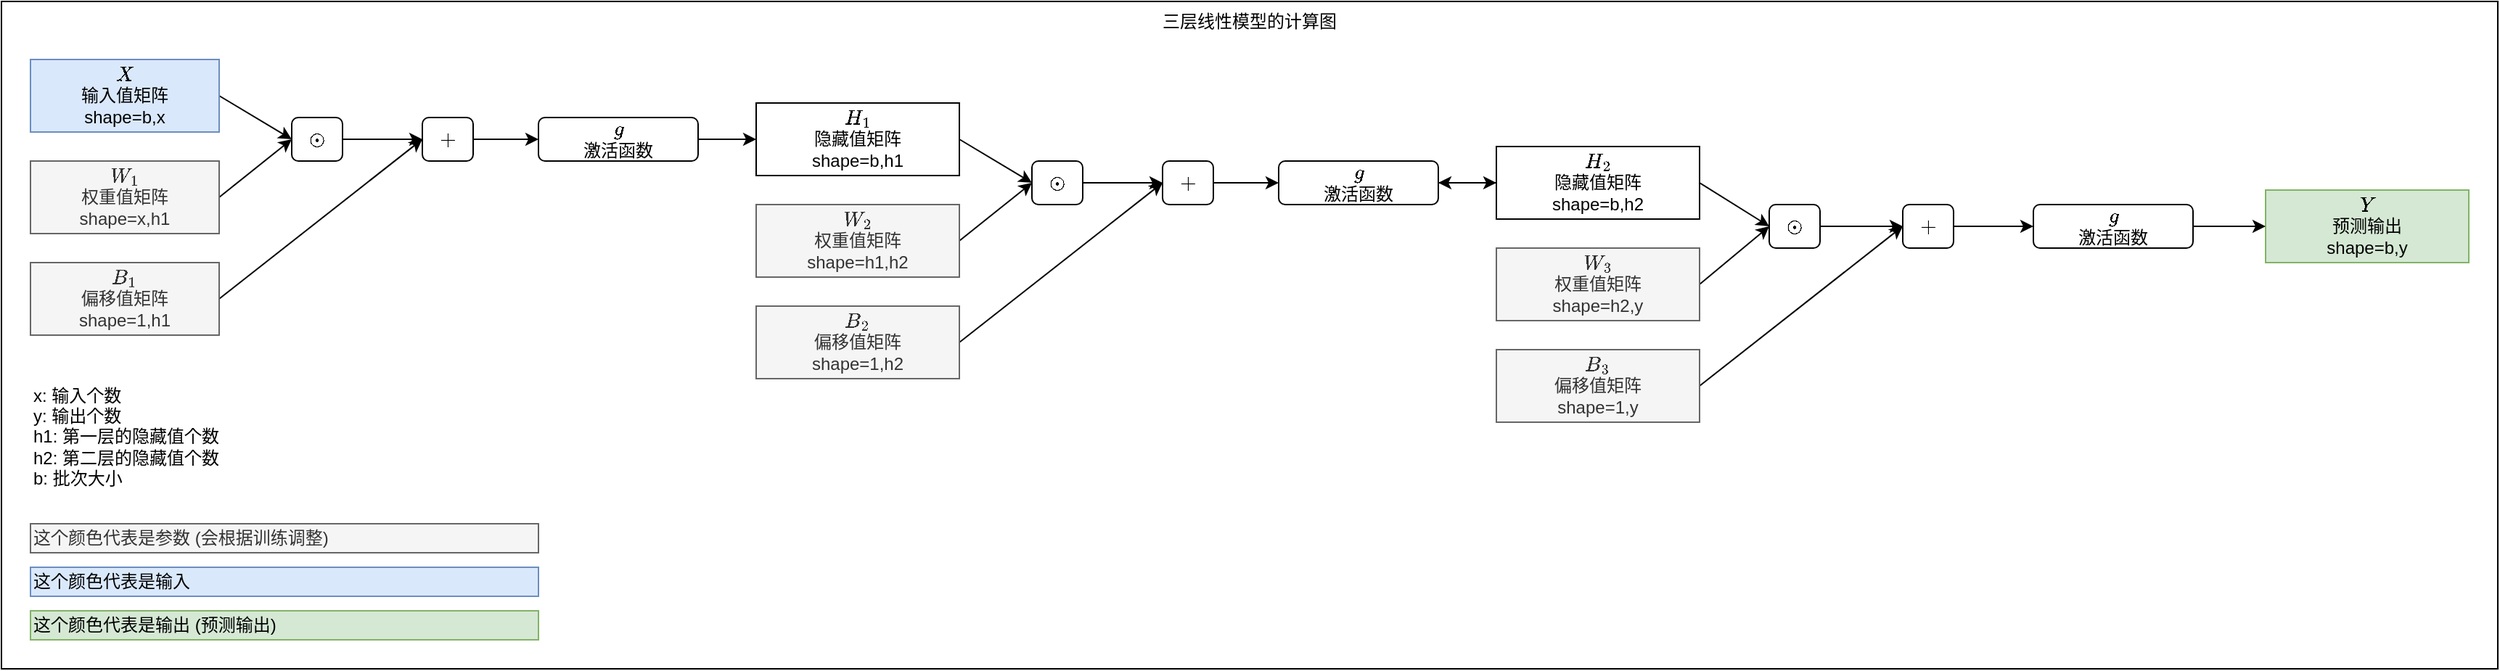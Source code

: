 <mxfile version="12.9.3" type="device"><diagram id="Z76twyX6353hD2i5-Gm8" name="Page-1"><mxGraphModel dx="946" dy="608" grid="1" gridSize="10" guides="1" tooltips="1" connect="1" arrows="1" fold="1" page="1" pageScale="1" pageWidth="850" pageHeight="1100" math="1" shadow="0"><root><mxCell id="0"/><mxCell id="1" parent="0"/><mxCell id="bg-GJEDHr-ZJd9hM72yg-24" value="三层线性模型的计算图" style="rounded=0;whiteSpace=wrap;html=1;align=center;verticalAlign=top;" parent="1" vertex="1"><mxGeometry x="40" y="40" width="1720" height="460" as="geometry"/></mxCell><mxCell id="bg-GJEDHr-ZJd9hM72yg-14" style="edgeStyle=none;rounded=0;orthogonalLoop=1;jettySize=auto;html=1;exitX=1;exitY=0.5;exitDx=0;exitDy=0;entryX=0;entryY=0.5;entryDx=0;entryDy=0;" parent="1" source="bg-GJEDHr-ZJd9hM72yg-4" target="bg-GJEDHr-ZJd9hM72yg-12" edge="1"><mxGeometry relative="1" as="geometry"/></mxCell><mxCell id="bg-GJEDHr-ZJd9hM72yg-4" value="`odot`" style="rounded=1;whiteSpace=wrap;html=1;" parent="1" vertex="1"><mxGeometry x="240" y="120" width="35" height="30" as="geometry"/></mxCell><mxCell id="bg-GJEDHr-ZJd9hM72yg-9" style="rounded=0;orthogonalLoop=1;jettySize=auto;html=1;exitX=1;exitY=0.5;exitDx=0;exitDy=0;entryX=0;entryY=0.5;entryDx=0;entryDy=0;" parent="1" source="bg-GJEDHr-ZJd9hM72yg-7" target="bg-GJEDHr-ZJd9hM72yg-4" edge="1"><mxGeometry relative="1" as="geometry"/></mxCell><mxCell id="bg-GJEDHr-ZJd9hM72yg-7" value="`X`&lt;br&gt;输入值矩阵&lt;br&gt;shape=b,x" style="rounded=0;whiteSpace=wrap;html=1;fillColor=#dae8fc;strokeColor=#6c8ebf;" parent="1" vertex="1"><mxGeometry x="60" y="80" width="130" height="50" as="geometry"/></mxCell><mxCell id="bg-GJEDHr-ZJd9hM72yg-11" style="edgeStyle=none;rounded=0;orthogonalLoop=1;jettySize=auto;html=1;exitX=1;exitY=0.5;exitDx=0;exitDy=0;entryX=0;entryY=0.5;entryDx=0;entryDy=0;" parent="1" source="bg-GJEDHr-ZJd9hM72yg-8" target="bg-GJEDHr-ZJd9hM72yg-4" edge="1"><mxGeometry relative="1" as="geometry"/></mxCell><mxCell id="bg-GJEDHr-ZJd9hM72yg-8" value="`W_1`&lt;br&gt;权重值矩阵&lt;br&gt;shape=x,h1" style="rounded=0;whiteSpace=wrap;html=1;glass=0;fillColor=#f5f5f5;strokeColor=#666666;fontColor=#333333;" parent="1" vertex="1"><mxGeometry x="60" y="150" width="130" height="50" as="geometry"/></mxCell><mxCell id="bg-GJEDHr-ZJd9hM72yg-13" style="edgeStyle=none;rounded=0;orthogonalLoop=1;jettySize=auto;html=1;exitX=1;exitY=0.5;exitDx=0;exitDy=0;entryX=0;entryY=0.5;entryDx=0;entryDy=0;" parent="1" source="bg-GJEDHr-ZJd9hM72yg-10" target="bg-GJEDHr-ZJd9hM72yg-12" edge="1"><mxGeometry relative="1" as="geometry"/></mxCell><mxCell id="bg-GJEDHr-ZJd9hM72yg-10" value="`B_1`&lt;br&gt;偏移值矩阵&lt;br&gt;shape=1,h1" style="rounded=0;whiteSpace=wrap;html=1;fillColor=#f5f5f5;strokeColor=#666666;fontColor=#333333;" parent="1" vertex="1"><mxGeometry x="60" y="220" width="130" height="50" as="geometry"/></mxCell><mxCell id="bg-GJEDHr-ZJd9hM72yg-19" style="edgeStyle=none;rounded=0;orthogonalLoop=1;jettySize=auto;html=1;exitX=1;exitY=0.5;exitDx=0;exitDy=0;entryX=0;entryY=0.5;entryDx=0;entryDy=0;" parent="1" source="bg-GJEDHr-ZJd9hM72yg-12" target="bg-GJEDHr-ZJd9hM72yg-26" edge="1"><mxGeometry relative="1" as="geometry"/></mxCell><mxCell id="bg-GJEDHr-ZJd9hM72yg-12" value="`+`" style="rounded=1;whiteSpace=wrap;html=1;" parent="1" vertex="1"><mxGeometry x="330" y="120" width="35" height="30" as="geometry"/></mxCell><mxCell id="YS35O92XSJqRHR133_rY-13" style="rounded=0;orthogonalLoop=1;jettySize=auto;html=1;exitX=1;exitY=0.5;exitDx=0;exitDy=0;align=left;entryX=0;entryY=0.5;entryDx=0;entryDy=0;" parent="1" source="bg-GJEDHr-ZJd9hM72yg-26" target="YS35O92XSJqRHR133_rY-12" edge="1"><mxGeometry relative="1" as="geometry"><mxPoint x="520.0" y="165" as="sourcePoint"/></mxGeometry></mxCell><mxCell id="bg-GJEDHr-ZJd9hM72yg-26" value="`g`&lt;br&gt;激活函数" style="rounded=1;whiteSpace=wrap;html=1;align=center;" parent="1" vertex="1"><mxGeometry x="410" y="120" width="110" height="30" as="geometry"/></mxCell><mxCell id="YS35O92XSJqRHR133_rY-4" value="x: 输入个数&lt;br&gt;y: 输出个数&lt;br&gt;h1: 第一层的隐藏值个数&lt;br&gt;h2: 第二层的隐藏值个数&lt;br&gt;b: 批次大小" style="text;html=1;strokeColor=none;fillColor=none;align=left;verticalAlign=middle;whiteSpace=wrap;rounded=0;" parent="1" vertex="1"><mxGeometry x="60" y="300" width="180" height="80" as="geometry"/></mxCell><mxCell id="YS35O92XSJqRHR133_rY-6" style="edgeStyle=none;rounded=0;orthogonalLoop=1;jettySize=auto;html=1;exitX=1;exitY=0.5;exitDx=0;exitDy=0;" parent="1" source="YS35O92XSJqRHR133_rY-25" edge="1"><mxGeometry relative="1" as="geometry"><mxPoint x="1090" y="165" as="sourcePoint"/><mxPoint x="1070" y="165" as="targetPoint"/></mxGeometry></mxCell><mxCell id="YS35O92XSJqRHR133_rY-18" style="edgeStyle=none;rounded=0;orthogonalLoop=1;jettySize=auto;html=1;exitX=1;exitY=0.5;exitDx=0;exitDy=0;entryX=0;entryY=0.5;entryDx=0;entryDy=0;align=left;" parent="1" source="YS35O92XSJqRHR133_rY-12" target="YS35O92XSJqRHR133_rY-20" edge="1"><mxGeometry relative="1" as="geometry"><mxPoint x="750" y="167.5" as="targetPoint"/></mxGeometry></mxCell><mxCell id="YS35O92XSJqRHR133_rY-12" value="`H_1`&lt;br&gt;隐藏值矩阵&lt;br&gt;shape=b,h1" style="rounded=0;whiteSpace=wrap;html=1;" parent="1" vertex="1"><mxGeometry x="560" y="110" width="140" height="50" as="geometry"/></mxCell><mxCell id="YS35O92XSJqRHR133_rY-19" style="edgeStyle=none;rounded=0;orthogonalLoop=1;jettySize=auto;html=1;exitX=1;exitY=0.5;exitDx=0;exitDy=0;entryX=0;entryY=0.5;entryDx=0;entryDy=0;align=left;" parent="1" source="YS35O92XSJqRHR133_rY-15" target="YS35O92XSJqRHR133_rY-20" edge="1"><mxGeometry relative="1" as="geometry"><mxPoint x="750" y="167.5" as="targetPoint"/></mxGeometry></mxCell><mxCell id="YS35O92XSJqRHR133_rY-15" value="`W_2`&lt;br&gt;权重值矩阵&lt;br&gt;shape=h1,h2" style="rounded=0;whiteSpace=wrap;html=1;fillColor=#f5f5f5;strokeColor=#666666;fontColor=#333333;" parent="1" vertex="1"><mxGeometry x="560" y="180" width="140" height="50" as="geometry"/></mxCell><mxCell id="YS35O92XSJqRHR133_rY-23" style="edgeStyle=none;rounded=0;orthogonalLoop=1;jettySize=auto;html=1;exitX=1;exitY=0.5;exitDx=0;exitDy=0;align=left;entryX=0;entryY=0.5;entryDx=0;entryDy=0;" parent="1" source="YS35O92XSJqRHR133_rY-16" target="YS35O92XSJqRHR133_rY-21" edge="1"><mxGeometry relative="1" as="geometry"><mxPoint x="840" y="170" as="targetPoint"/></mxGeometry></mxCell><mxCell id="YS35O92XSJqRHR133_rY-16" value="`B_2`&lt;br&gt;偏移值矩阵&lt;br&gt;shape=1,h2" style="rounded=0;whiteSpace=wrap;html=1;fillColor=#f5f5f5;strokeColor=#666666;fontColor=#333333;" parent="1" vertex="1"><mxGeometry x="560" y="250" width="140" height="50" as="geometry"/></mxCell><mxCell id="YS35O92XSJqRHR133_rY-22" style="edgeStyle=none;rounded=0;orthogonalLoop=1;jettySize=auto;html=1;exitX=1;exitY=0.5;exitDx=0;exitDy=0;entryX=0;entryY=0.5;entryDx=0;entryDy=0;align=left;" parent="1" source="YS35O92XSJqRHR133_rY-20" target="YS35O92XSJqRHR133_rY-21" edge="1"><mxGeometry relative="1" as="geometry"/></mxCell><mxCell id="YS35O92XSJqRHR133_rY-20" value="`odot`" style="rounded=1;whiteSpace=wrap;html=1;" parent="1" vertex="1"><mxGeometry x="750" y="150" width="35" height="30" as="geometry"/></mxCell><mxCell id="YS35O92XSJqRHR133_rY-26" style="edgeStyle=none;rounded=0;orthogonalLoop=1;jettySize=auto;html=1;exitX=1;exitY=0.5;exitDx=0;exitDy=0;entryX=0;entryY=0.5;entryDx=0;entryDy=0;align=left;" parent="1" source="YS35O92XSJqRHR133_rY-21" target="YS35O92XSJqRHR133_rY-25" edge="1"><mxGeometry relative="1" as="geometry"/></mxCell><mxCell id="YS35O92XSJqRHR133_rY-21" value="`+`" style="rounded=1;whiteSpace=wrap;html=1;" parent="1" vertex="1"><mxGeometry x="840" y="150" width="35" height="30" as="geometry"/></mxCell><mxCell id="YS35O92XSJqRHR133_rY-25" value="`g`&lt;br&gt;激活函数" style="rounded=1;whiteSpace=wrap;html=1;align=center;" parent="1" vertex="1"><mxGeometry x="920" y="150" width="110" height="30" as="geometry"/></mxCell><mxCell id="x4bX4eQ3FNOd3BKN3e32-1" value="`Y`&lt;br&gt;预测输出&lt;br&gt;shape=b,y" style="rounded=0;whiteSpace=wrap;html=1;fillColor=#d5e8d4;strokeColor=#82b366;" parent="1" vertex="1"><mxGeometry x="1600" y="170" width="140" height="50" as="geometry"/></mxCell><mxCell id="x4bX4eQ3FNOd3BKN3e32-3" value="" style="edgeStyle=orthogonalEdgeStyle;rounded=0;orthogonalLoop=1;jettySize=auto;html=1;exitX=0;exitY=0.5;exitDx=0;exitDy=0;" parent="1" source="x4bX4eQ3FNOd3BKN3e32-2" target="YS35O92XSJqRHR133_rY-25" edge="1"><mxGeometry relative="1" as="geometry"/></mxCell><mxCell id="x4bX4eQ3FNOd3BKN3e32-7" style="rounded=0;orthogonalLoop=1;jettySize=auto;html=1;exitX=1;exitY=0.5;exitDx=0;exitDy=0;entryX=0;entryY=0.5;entryDx=0;entryDy=0;" parent="1" source="x4bX4eQ3FNOd3BKN3e32-2" target="x4bX4eQ3FNOd3BKN3e32-6" edge="1"><mxGeometry relative="1" as="geometry"/></mxCell><mxCell id="x4bX4eQ3FNOd3BKN3e32-2" value="`H_2`&lt;br&gt;隐藏值矩阵&lt;br&gt;shape=b,h2" style="rounded=0;whiteSpace=wrap;html=1;" parent="1" vertex="1"><mxGeometry x="1070" y="140" width="140" height="50" as="geometry"/></mxCell><mxCell id="x4bX4eQ3FNOd3BKN3e32-8" style="rounded=0;orthogonalLoop=1;jettySize=auto;html=1;exitX=1;exitY=0.5;exitDx=0;exitDy=0;entryX=0;entryY=0.5;entryDx=0;entryDy=0;" parent="1" source="x4bX4eQ3FNOd3BKN3e32-4" target="x4bX4eQ3FNOd3BKN3e32-6" edge="1"><mxGeometry relative="1" as="geometry"><mxPoint x="1260" y="160" as="targetPoint"/></mxGeometry></mxCell><mxCell id="x4bX4eQ3FNOd3BKN3e32-4" value="`W_3`&lt;br&gt;权重值矩阵&lt;br&gt;shape=h2,y" style="rounded=0;whiteSpace=wrap;html=1;fillColor=#f5f5f5;strokeColor=#666666;fontColor=#333333;" parent="1" vertex="1"><mxGeometry x="1070" y="210" width="140" height="50" as="geometry"/></mxCell><mxCell id="x4bX4eQ3FNOd3BKN3e32-11" style="edgeStyle=none;rounded=0;orthogonalLoop=1;jettySize=auto;html=1;exitX=1;exitY=0.5;exitDx=0;exitDy=0;entryX=0;entryY=0.5;entryDx=0;entryDy=0;" parent="1" source="x4bX4eQ3FNOd3BKN3e32-5" target="x4bX4eQ3FNOd3BKN3e32-9" edge="1"><mxGeometry relative="1" as="geometry"/></mxCell><mxCell id="x4bX4eQ3FNOd3BKN3e32-5" value="`B_3`&lt;br&gt;偏移值矩阵&lt;br&gt;shape=1,y" style="rounded=0;whiteSpace=wrap;html=1;fillColor=#f5f5f5;strokeColor=#666666;fontColor=#333333;" parent="1" vertex="1"><mxGeometry x="1070" y="280" width="140" height="50" as="geometry"/></mxCell><mxCell id="x4bX4eQ3FNOd3BKN3e32-10" style="edgeStyle=none;rounded=0;orthogonalLoop=1;jettySize=auto;html=1;exitX=1;exitY=0.5;exitDx=0;exitDy=0;entryX=0;entryY=0.5;entryDx=0;entryDy=0;" parent="1" source="x4bX4eQ3FNOd3BKN3e32-6" target="x4bX4eQ3FNOd3BKN3e32-9" edge="1"><mxGeometry relative="1" as="geometry"/></mxCell><mxCell id="x4bX4eQ3FNOd3BKN3e32-6" value="`odot`" style="rounded=1;whiteSpace=wrap;html=1;" parent="1" vertex="1"><mxGeometry x="1258" y="180" width="35" height="30" as="geometry"/></mxCell><mxCell id="x4bX4eQ3FNOd3BKN3e32-12" style="edgeStyle=none;rounded=0;orthogonalLoop=1;jettySize=auto;html=1;exitX=1;exitY=0.5;exitDx=0;exitDy=0;entryX=0;entryY=0.5;entryDx=0;entryDy=0;" parent="1" source="x4bX4eQ3FNOd3BKN3e32-9" target="x4bX4eQ3FNOd3BKN3e32-13" edge="1"><mxGeometry relative="1" as="geometry"/></mxCell><mxCell id="x4bX4eQ3FNOd3BKN3e32-9" value="`+`" style="rounded=1;whiteSpace=wrap;html=1;" parent="1" vertex="1"><mxGeometry x="1350" y="180" width="35" height="30" as="geometry"/></mxCell><mxCell id="x4bX4eQ3FNOd3BKN3e32-15" style="edgeStyle=none;rounded=0;orthogonalLoop=1;jettySize=auto;html=1;exitX=1;exitY=0.5;exitDx=0;exitDy=0;entryX=0;entryY=0.5;entryDx=0;entryDy=0;" parent="1" source="x4bX4eQ3FNOd3BKN3e32-13" target="x4bX4eQ3FNOd3BKN3e32-1" edge="1"><mxGeometry relative="1" as="geometry"/></mxCell><mxCell id="x4bX4eQ3FNOd3BKN3e32-13" value="`g`&lt;br&gt;激活函数" style="rounded=1;whiteSpace=wrap;html=1;align=center;" parent="1" vertex="1"><mxGeometry x="1440" y="180" width="110" height="30" as="geometry"/></mxCell><mxCell id="dUdBvyWCGrLI3d-YNGrQ-1" value="这个颜色代表是参数 (会根据训练调整)" style="rounded=0;whiteSpace=wrap;html=1;fillColor=#f5f5f5;strokeColor=#666666;fontColor=#333333;align=left;" parent="1" vertex="1"><mxGeometry x="60" y="400" width="350" height="20" as="geometry"/></mxCell><mxCell id="dUdBvyWCGrLI3d-YNGrQ-2" value="这个颜色代表是输入" style="rounded=0;whiteSpace=wrap;html=1;fillColor=#dae8fc;strokeColor=#6c8ebf;align=left;" parent="1" vertex="1"><mxGeometry x="60" y="430" width="350" height="20" as="geometry"/></mxCell><mxCell id="dUdBvyWCGrLI3d-YNGrQ-3" value="这个颜色代表是输出 (预测输出)" style="rounded=0;whiteSpace=wrap;html=1;fillColor=#d5e8d4;strokeColor=#82b366;align=left;" parent="1" vertex="1"><mxGeometry x="60" y="460" width="350" height="20" as="geometry"/></mxCell></root></mxGraphModel></diagram></mxfile>
